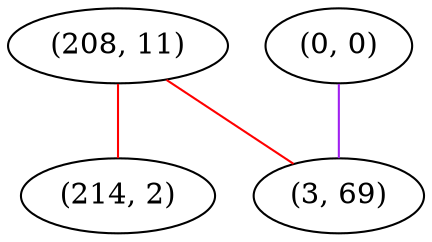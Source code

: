 graph "" {
"(208, 11)";
"(214, 2)";
"(0, 0)";
"(3, 69)";
"(208, 11)" -- "(214, 2)"  [color=red, key=0, weight=1];
"(208, 11)" -- "(3, 69)"  [color=red, key=0, weight=1];
"(0, 0)" -- "(3, 69)"  [color=purple, key=0, weight=4];
}
